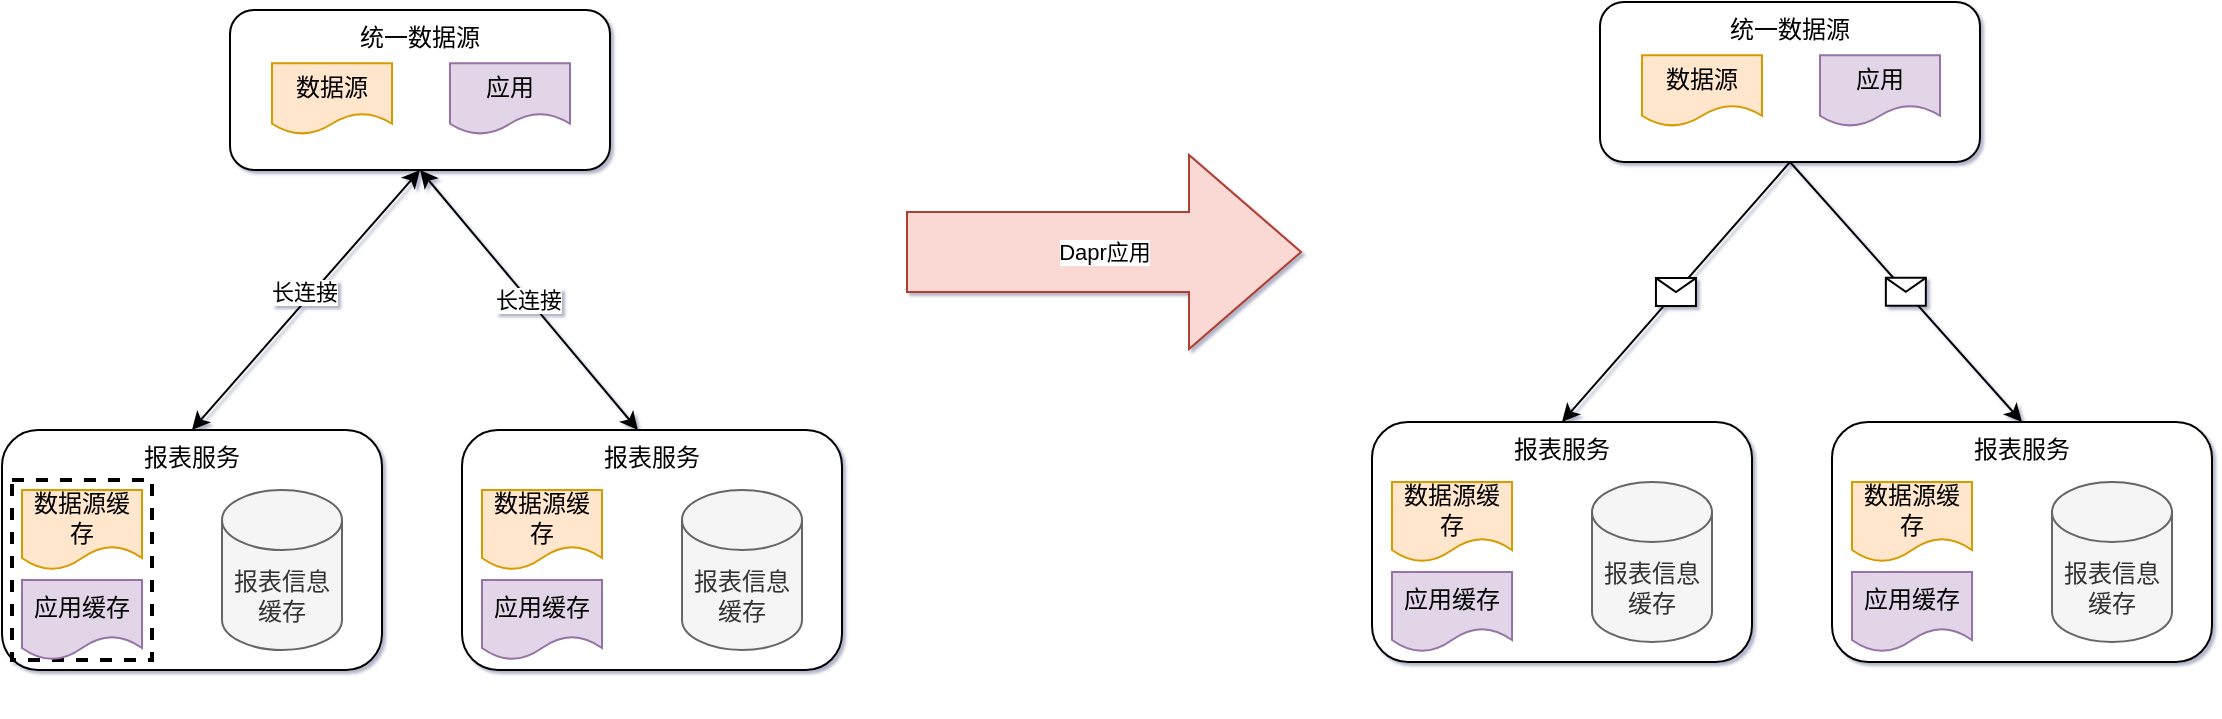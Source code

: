 <mxfile version="16.1.0" type="github">
  <diagram id="7w544GJsyX862CSMcGT0" name="第 1 页">
    <mxGraphModel dx="1822" dy="772" grid="1" gridSize="10" guides="1" tooltips="1" connect="1" arrows="1" fold="1" page="0" pageScale="1" pageWidth="827" pageHeight="1169" background="none" math="0" shadow="1">
      <root>
        <mxCell id="0" />
        <mxCell id="1" parent="0" />
        <mxCell id="88eacg_ynGGg2qezlieB-4" value="" style="endArrow=classic;html=1;rounded=0;entryX=0.5;entryY=0;entryDx=0;entryDy=0;exitX=0.5;exitY=1;exitDx=0;exitDy=0;" edge="1" parent="1" source="88eacg_ynGGg2qezlieB-17" target="88eacg_ynGGg2qezlieB-2">
          <mxGeometry relative="1" as="geometry">
            <mxPoint x="338" y="325" as="sourcePoint" />
            <mxPoint x="448" y="324.5" as="targetPoint" />
          </mxGeometry>
        </mxCell>
        <mxCell id="88eacg_ynGGg2qezlieB-5" value="" style="shape=message;html=1;outlineConnect=0;" vertex="1" parent="88eacg_ynGGg2qezlieB-4">
          <mxGeometry width="20" height="14" relative="1" as="geometry">
            <mxPoint x="-10" y="-7" as="offset" />
          </mxGeometry>
        </mxCell>
        <mxCell id="88eacg_ynGGg2qezlieB-22" value="" style="endArrow=classic;html=1;rounded=0;entryX=0.5;entryY=0;entryDx=0;entryDy=0;exitX=0.5;exitY=1;exitDx=0;exitDy=0;" edge="1" parent="1" source="88eacg_ynGGg2qezlieB-17" target="88eacg_ynGGg2qezlieB-14">
          <mxGeometry relative="1" as="geometry">
            <mxPoint x="338" y="325" as="sourcePoint" />
            <mxPoint x="448" y="324.5" as="targetPoint" />
          </mxGeometry>
        </mxCell>
        <mxCell id="88eacg_ynGGg2qezlieB-23" value="" style="shape=message;html=1;outlineConnect=0;" vertex="1" parent="88eacg_ynGGg2qezlieB-22">
          <mxGeometry width="20" height="14" relative="1" as="geometry">
            <mxPoint x="-10" y="-7" as="offset" />
          </mxGeometry>
        </mxCell>
        <mxCell id="88eacg_ynGGg2qezlieB-26" value="" style="group;" vertex="1" connectable="0" parent="1">
          <mxGeometry x="664" y="265" width="190" height="120" as="geometry" />
        </mxCell>
        <mxCell id="88eacg_ynGGg2qezlieB-14" value="报表服务" style="rounded=1;whiteSpace=wrap;html=1;verticalAlign=top;" vertex="1" parent="88eacg_ynGGg2qezlieB-26">
          <mxGeometry width="190" height="120" as="geometry" />
        </mxCell>
        <mxCell id="88eacg_ynGGg2qezlieB-15" value="数据源缓存" style="shape=document;whiteSpace=wrap;html=1;boundedLbl=1;fillColor=#ffe6cc;strokeColor=#d79b00;" vertex="1" parent="88eacg_ynGGg2qezlieB-26">
          <mxGeometry x="10" y="30" width="60" height="40" as="geometry" />
        </mxCell>
        <mxCell id="88eacg_ynGGg2qezlieB-16" value="应用缓存" style="shape=document;whiteSpace=wrap;html=1;boundedLbl=1;fillColor=#e1d5e7;strokeColor=#9673a6;" vertex="1" parent="88eacg_ynGGg2qezlieB-26">
          <mxGeometry x="10" y="75" width="60" height="40" as="geometry" />
        </mxCell>
        <mxCell id="88eacg_ynGGg2qezlieB-25" value="报表信息缓存" style="shape=cylinder3;whiteSpace=wrap;html=1;boundedLbl=1;backgroundOutline=1;size=15;fillColor=#f5f5f5;fontColor=#333333;strokeColor=#666666;" vertex="1" parent="88eacg_ynGGg2qezlieB-26">
          <mxGeometry x="110" y="30" width="60" height="80" as="geometry" />
        </mxCell>
        <mxCell id="88eacg_ynGGg2qezlieB-27" value="" style="group;" vertex="1" connectable="0" parent="1">
          <mxGeometry x="434" y="265" width="190" height="120" as="geometry" />
        </mxCell>
        <mxCell id="88eacg_ynGGg2qezlieB-2" value="报表服务" style="rounded=1;whiteSpace=wrap;html=1;verticalAlign=top;" vertex="1" parent="88eacg_ynGGg2qezlieB-27">
          <mxGeometry width="190" height="120" as="geometry" />
        </mxCell>
        <mxCell id="88eacg_ynGGg2qezlieB-9" value="数据源缓存" style="shape=document;whiteSpace=wrap;html=1;boundedLbl=1;fillColor=#ffe6cc;strokeColor=#d79b00;" vertex="1" parent="88eacg_ynGGg2qezlieB-27">
          <mxGeometry x="10" y="30" width="60" height="40" as="geometry" />
        </mxCell>
        <mxCell id="88eacg_ynGGg2qezlieB-10" value="应用缓存" style="shape=document;whiteSpace=wrap;html=1;boundedLbl=1;fillColor=#e1d5e7;strokeColor=#9673a6;" vertex="1" parent="88eacg_ynGGg2qezlieB-27">
          <mxGeometry x="10" y="75" width="60" height="40" as="geometry" />
        </mxCell>
        <mxCell id="88eacg_ynGGg2qezlieB-24" value="报表信息缓存" style="shape=cylinder3;whiteSpace=wrap;html=1;boundedLbl=1;backgroundOutline=1;size=15;fillColor=#f5f5f5;fontColor=#333333;strokeColor=#666666;" vertex="1" parent="88eacg_ynGGg2qezlieB-27">
          <mxGeometry x="110" y="30" width="60" height="80" as="geometry" />
        </mxCell>
        <mxCell id="88eacg_ynGGg2qezlieB-28" value="" style="group;" vertex="1" connectable="0" parent="1">
          <mxGeometry x="548" y="55" width="190" height="80" as="geometry" />
        </mxCell>
        <mxCell id="88eacg_ynGGg2qezlieB-17" value="统一数据源" style="rounded=1;whiteSpace=wrap;html=1;verticalAlign=top;" vertex="1" parent="88eacg_ynGGg2qezlieB-28">
          <mxGeometry width="190" height="80" as="geometry" />
        </mxCell>
        <mxCell id="88eacg_ynGGg2qezlieB-18" value="数据源" style="shape=document;whiteSpace=wrap;html=1;boundedLbl=1;fillColor=#ffe6cc;strokeColor=#d79b00;" vertex="1" parent="88eacg_ynGGg2qezlieB-28">
          <mxGeometry x="21" y="26.667" width="60" height="35.556" as="geometry" />
        </mxCell>
        <mxCell id="88eacg_ynGGg2qezlieB-19" value="应用" style="shape=document;whiteSpace=wrap;html=1;boundedLbl=1;fillColor=#e1d5e7;strokeColor=#9673a6;" vertex="1" parent="88eacg_ynGGg2qezlieB-28">
          <mxGeometry x="110" y="26.667" width="60" height="35.556" as="geometry" />
        </mxCell>
        <mxCell id="88eacg_ynGGg2qezlieB-34" value="" style="group;" vertex="1" connectable="0" parent="1">
          <mxGeometry x="-21" y="269" width="190" height="120" as="geometry" />
        </mxCell>
        <mxCell id="88eacg_ynGGg2qezlieB-35" value="报表服务" style="rounded=1;whiteSpace=wrap;html=1;verticalAlign=top;" vertex="1" parent="88eacg_ynGGg2qezlieB-34">
          <mxGeometry width="190" height="120" as="geometry" />
        </mxCell>
        <mxCell id="88eacg_ynGGg2qezlieB-36" value="数据源缓存" style="shape=document;whiteSpace=wrap;html=1;boundedLbl=1;fillColor=#ffe6cc;strokeColor=#d79b00;" vertex="1" parent="88eacg_ynGGg2qezlieB-34">
          <mxGeometry x="10" y="30" width="60" height="40" as="geometry" />
        </mxCell>
        <mxCell id="88eacg_ynGGg2qezlieB-37" value="应用缓存" style="shape=document;whiteSpace=wrap;html=1;boundedLbl=1;fillColor=#e1d5e7;strokeColor=#9673a6;" vertex="1" parent="88eacg_ynGGg2qezlieB-34">
          <mxGeometry x="10" y="75" width="60" height="40" as="geometry" />
        </mxCell>
        <mxCell id="88eacg_ynGGg2qezlieB-38" value="报表信息缓存" style="shape=cylinder3;whiteSpace=wrap;html=1;boundedLbl=1;backgroundOutline=1;size=15;fillColor=#f5f5f5;fontColor=#333333;strokeColor=#666666;" vertex="1" parent="88eacg_ynGGg2qezlieB-34">
          <mxGeometry x="110" y="30" width="60" height="80" as="geometry" />
        </mxCell>
        <mxCell id="88eacg_ynGGg2qezlieB-39" value="" style="group;" vertex="1" connectable="0" parent="1">
          <mxGeometry x="-251" y="269" width="190" height="140" as="geometry" />
        </mxCell>
        <mxCell id="88eacg_ynGGg2qezlieB-40" value="报表服务" style="rounded=1;whiteSpace=wrap;html=1;verticalAlign=top;" vertex="1" parent="88eacg_ynGGg2qezlieB-39">
          <mxGeometry width="190" height="120" as="geometry" />
        </mxCell>
        <mxCell id="88eacg_ynGGg2qezlieB-52" value="" style="rounded=0;whiteSpace=wrap;html=1;dashed=1;strokeWidth=2;" vertex="1" parent="88eacg_ynGGg2qezlieB-39">
          <mxGeometry x="5" y="25" width="70" height="90" as="geometry" />
        </mxCell>
        <mxCell id="88eacg_ynGGg2qezlieB-41" value="数据源缓存" style="shape=document;whiteSpace=wrap;html=1;boundedLbl=1;fillColor=#ffe6cc;strokeColor=#d79b00;" vertex="1" parent="88eacg_ynGGg2qezlieB-39">
          <mxGeometry x="10" y="30" width="60" height="40" as="geometry" />
        </mxCell>
        <mxCell id="88eacg_ynGGg2qezlieB-42" value="应用缓存" style="shape=document;whiteSpace=wrap;html=1;boundedLbl=1;fillColor=#e1d5e7;strokeColor=#9673a6;" vertex="1" parent="88eacg_ynGGg2qezlieB-39">
          <mxGeometry x="10" y="75" width="60" height="40" as="geometry" />
        </mxCell>
        <mxCell id="88eacg_ynGGg2qezlieB-43" value="报表信息缓存" style="shape=cylinder3;whiteSpace=wrap;html=1;boundedLbl=1;backgroundOutline=1;size=15;fillColor=#f5f5f5;fontColor=#333333;strokeColor=#666666;" vertex="1" parent="88eacg_ynGGg2qezlieB-39">
          <mxGeometry x="110" y="30" width="60" height="80" as="geometry" />
        </mxCell>
        <mxCell id="88eacg_ynGGg2qezlieB-44" value="" style="group;" vertex="1" connectable="0" parent="1">
          <mxGeometry x="-137" y="59" width="190" height="80" as="geometry" />
        </mxCell>
        <mxCell id="88eacg_ynGGg2qezlieB-45" value="统一数据源" style="rounded=1;whiteSpace=wrap;html=1;verticalAlign=top;" vertex="1" parent="88eacg_ynGGg2qezlieB-44">
          <mxGeometry width="190" height="80" as="geometry" />
        </mxCell>
        <mxCell id="88eacg_ynGGg2qezlieB-46" value="数据源" style="shape=document;whiteSpace=wrap;html=1;boundedLbl=1;fillColor=#ffe6cc;strokeColor=#d79b00;" vertex="1" parent="88eacg_ynGGg2qezlieB-44">
          <mxGeometry x="21" y="26.667" width="60" height="35.556" as="geometry" />
        </mxCell>
        <mxCell id="88eacg_ynGGg2qezlieB-47" value="应用" style="shape=document;whiteSpace=wrap;html=1;boundedLbl=1;fillColor=#e1d5e7;strokeColor=#9673a6;" vertex="1" parent="88eacg_ynGGg2qezlieB-44">
          <mxGeometry x="110" y="26.667" width="60" height="35.556" as="geometry" />
        </mxCell>
        <mxCell id="88eacg_ynGGg2qezlieB-48" value="Dapr应用" style="shape=flexArrow;endArrow=classic;html=1;rounded=0;endWidth=56;endSize=18.33;width=40;fillColor=#fad9d5;strokeColor=#ae4132;" edge="1" parent="1">
          <mxGeometry width="50" height="50" relative="1" as="geometry">
            <mxPoint x="201" y="180" as="sourcePoint" />
            <mxPoint x="399" y="180" as="targetPoint" />
          </mxGeometry>
        </mxCell>
        <mxCell id="88eacg_ynGGg2qezlieB-49" value="" style="endArrow=classic;startArrow=classic;html=1;rounded=0;entryX=0.5;entryY=1;entryDx=0;entryDy=0;exitX=0.5;exitY=0;exitDx=0;exitDy=0;" edge="1" parent="1" source="88eacg_ynGGg2qezlieB-40" target="88eacg_ynGGg2qezlieB-45">
          <mxGeometry width="50" height="50" relative="1" as="geometry">
            <mxPoint x="-160" y="250" as="sourcePoint" />
            <mxPoint x="-110" y="200" as="targetPoint" />
          </mxGeometry>
        </mxCell>
        <mxCell id="88eacg_ynGGg2qezlieB-51" value="长连接" style="edgeLabel;html=1;align=center;verticalAlign=middle;resizable=0;points=[];" vertex="1" connectable="0" parent="88eacg_ynGGg2qezlieB-49">
          <mxGeometry x="-0.125" y="-3" relative="1" as="geometry">
            <mxPoint x="4" y="-14" as="offset" />
          </mxGeometry>
        </mxCell>
        <mxCell id="88eacg_ynGGg2qezlieB-50" value="长连接" style="endArrow=classic;startArrow=classic;html=1;rounded=0;entryX=0.5;entryY=1;entryDx=0;entryDy=0;exitX=0.463;exitY=0;exitDx=0;exitDy=0;exitPerimeter=0;" edge="1" parent="1" source="88eacg_ynGGg2qezlieB-35" target="88eacg_ynGGg2qezlieB-45">
          <mxGeometry width="50" height="50" relative="1" as="geometry">
            <mxPoint x="-156" y="269" as="sourcePoint" />
            <mxPoint x="-42" y="139" as="targetPoint" />
            <Array as="points" />
          </mxGeometry>
        </mxCell>
      </root>
    </mxGraphModel>
  </diagram>
</mxfile>
